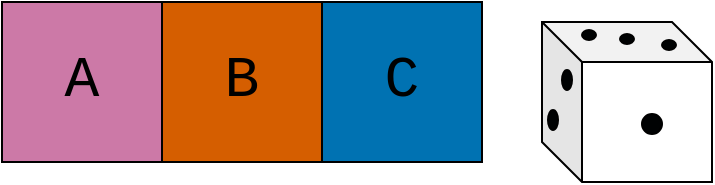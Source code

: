 <mxfile version="20.2.3" type="device"><diagram id="ElYFbeqJRcCxsmSMbYnj" name="Página-1"><mxGraphModel dx="622" dy="412" grid="1" gridSize="10" guides="1" tooltips="1" connect="1" arrows="1" fold="1" page="1" pageScale="1" pageWidth="827" pageHeight="1169" math="0" shadow="0"><root><mxCell id="0"/><mxCell id="1" parent="0"/><mxCell id="R8iH9U3YslqHM9XMC87_-2" value="&lt;font style=&quot;font-size: 29px;&quot; face=&quot;Courier New&quot;&gt;A&lt;/font&gt;" style="whiteSpace=wrap;html=1;aspect=fixed;fillColor=#cc79a7;" vertex="1" parent="1"><mxGeometry x="190" y="110" width="80" height="80" as="geometry"/></mxCell><mxCell id="R8iH9U3YslqHM9XMC87_-3" value="&lt;font style=&quot;font-size: 29px;&quot; face=&quot;Courier New&quot;&gt;B&lt;/font&gt;" style="whiteSpace=wrap;html=1;aspect=fixed;fillColor=#d55e00;" vertex="1" parent="1"><mxGeometry x="270" y="110" width="80" height="80" as="geometry"/></mxCell><mxCell id="R8iH9U3YslqHM9XMC87_-4" value="&lt;font style=&quot;font-size: 29px;&quot; face=&quot;Courier New&quot;&gt;C&lt;/font&gt;" style="whiteSpace=wrap;html=1;aspect=fixed;fillColor=#0072b2;" vertex="1" parent="1"><mxGeometry x="350" y="110" width="80" height="80" as="geometry"/></mxCell><mxCell id="R8iH9U3YslqHM9XMC87_-5" value="" style="shape=cube;whiteSpace=wrap;html=1;boundedLbl=1;backgroundOutline=1;darkOpacity=0.05;darkOpacity2=0.1;fontFamily=Courier New;fontSize=29;" vertex="1" parent="1"><mxGeometry x="460" y="120" width="85" height="80" as="geometry"/></mxCell><mxCell id="R8iH9U3YslqHM9XMC87_-6" value="" style="ellipse;whiteSpace=wrap;html=1;aspect=fixed;fontFamily=Courier New;fontSize=29;fillColor=#000203;" vertex="1" parent="1"><mxGeometry x="510" y="166" width="10" height="10" as="geometry"/></mxCell><mxCell id="R8iH9U3YslqHM9XMC87_-7" value="" style="ellipse;whiteSpace=wrap;html=1;fontFamily=Courier New;fontSize=29;fillColor=#000203;" vertex="1" parent="1"><mxGeometry x="470" y="144" width="5" height="10" as="geometry"/></mxCell><mxCell id="R8iH9U3YslqHM9XMC87_-8" value="" style="ellipse;whiteSpace=wrap;html=1;fontFamily=Courier New;fontSize=29;fillColor=#000203;" vertex="1" parent="1"><mxGeometry x="463" y="164" width="5" height="10" as="geometry"/></mxCell><mxCell id="R8iH9U3YslqHM9XMC87_-9" value="" style="ellipse;whiteSpace=wrap;html=1;fontFamily=Courier New;fontSize=29;fillColor=#000203;" vertex="1" parent="1"><mxGeometry x="480" y="124" width="7" height="5" as="geometry"/></mxCell><mxCell id="R8iH9U3YslqHM9XMC87_-10" value="" style="ellipse;whiteSpace=wrap;html=1;fontFamily=Courier New;fontSize=29;fillColor=#000203;" vertex="1" parent="1"><mxGeometry x="499" y="126" width="7" height="5" as="geometry"/></mxCell><mxCell id="R8iH9U3YslqHM9XMC87_-11" value="" style="ellipse;whiteSpace=wrap;html=1;fontFamily=Courier New;fontSize=29;fillColor=#000203;" vertex="1" parent="1"><mxGeometry x="520" y="129" width="7" height="5" as="geometry"/></mxCell></root></mxGraphModel></diagram></mxfile>
